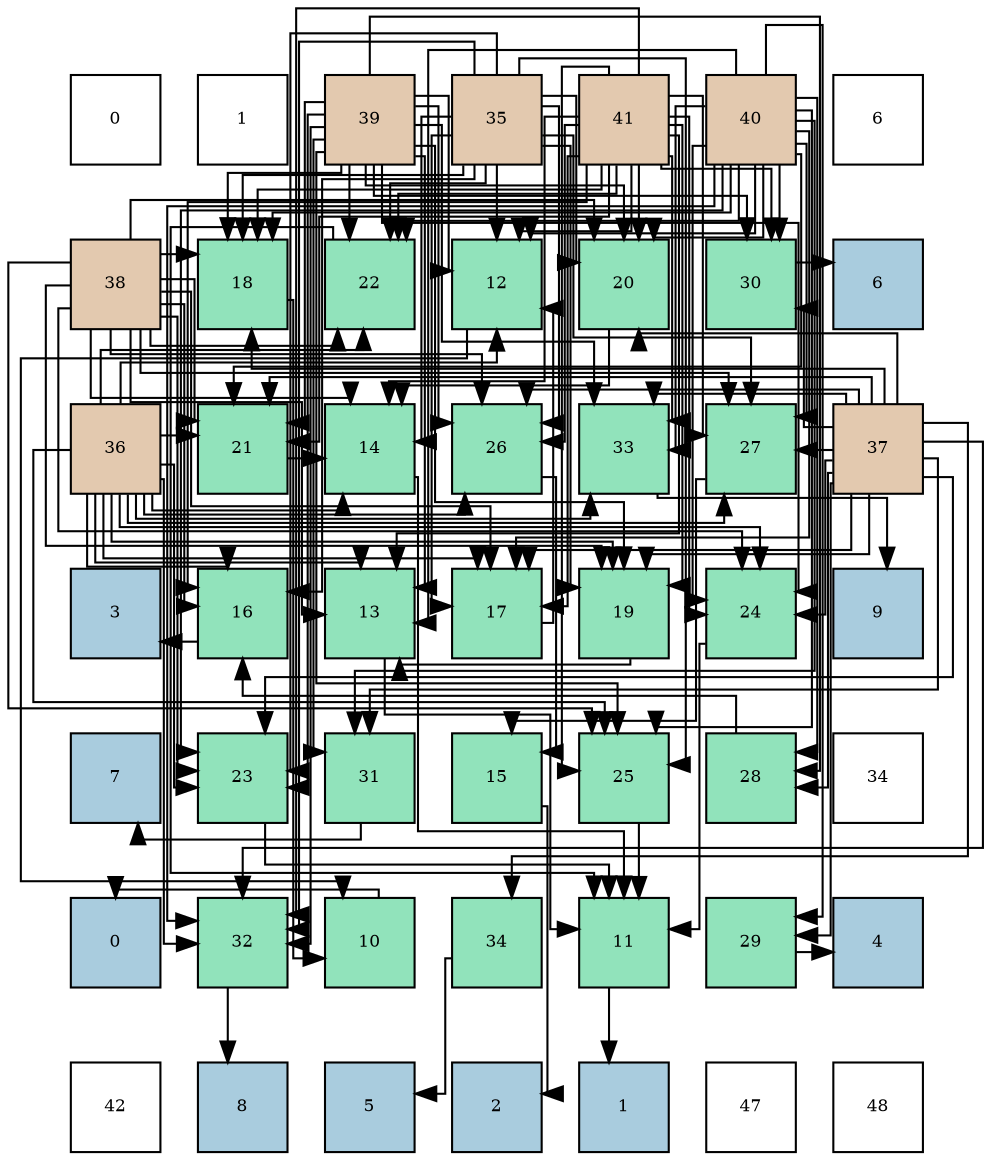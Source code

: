 digraph layout{
 rankdir=TB;
 splines=ortho;
 node [style=filled shape=square fixedsize=true width=0.6];
0[label="0", fontsize=8, fillcolor="#ffffff"];
1[label="1", fontsize=8, fillcolor="#ffffff"];
2[label="39", fontsize=8, fillcolor="#e3c9af"];
3[label="35", fontsize=8, fillcolor="#e3c9af"];
4[label="41", fontsize=8, fillcolor="#e3c9af"];
5[label="40", fontsize=8, fillcolor="#e3c9af"];
6[label="6", fontsize=8, fillcolor="#ffffff"];
7[label="38", fontsize=8, fillcolor="#e3c9af"];
8[label="18", fontsize=8, fillcolor="#91e3bb"];
9[label="22", fontsize=8, fillcolor="#91e3bb"];
10[label="12", fontsize=8, fillcolor="#91e3bb"];
11[label="20", fontsize=8, fillcolor="#91e3bb"];
12[label="30", fontsize=8, fillcolor="#91e3bb"];
13[label="6", fontsize=8, fillcolor="#a9ccde"];
14[label="36", fontsize=8, fillcolor="#e3c9af"];
15[label="21", fontsize=8, fillcolor="#91e3bb"];
16[label="14", fontsize=8, fillcolor="#91e3bb"];
17[label="26", fontsize=8, fillcolor="#91e3bb"];
18[label="33", fontsize=8, fillcolor="#91e3bb"];
19[label="27", fontsize=8, fillcolor="#91e3bb"];
20[label="37", fontsize=8, fillcolor="#e3c9af"];
21[label="3", fontsize=8, fillcolor="#a9ccde"];
22[label="16", fontsize=8, fillcolor="#91e3bb"];
23[label="13", fontsize=8, fillcolor="#91e3bb"];
24[label="17", fontsize=8, fillcolor="#91e3bb"];
25[label="19", fontsize=8, fillcolor="#91e3bb"];
26[label="24", fontsize=8, fillcolor="#91e3bb"];
27[label="9", fontsize=8, fillcolor="#a9ccde"];
28[label="7", fontsize=8, fillcolor="#a9ccde"];
29[label="23", fontsize=8, fillcolor="#91e3bb"];
30[label="31", fontsize=8, fillcolor="#91e3bb"];
31[label="15", fontsize=8, fillcolor="#91e3bb"];
32[label="25", fontsize=8, fillcolor="#91e3bb"];
33[label="28", fontsize=8, fillcolor="#91e3bb"];
34[label="34", fontsize=8, fillcolor="#ffffff"];
35[label="0", fontsize=8, fillcolor="#a9ccde"];
36[label="32", fontsize=8, fillcolor="#91e3bb"];
37[label="10", fontsize=8, fillcolor="#91e3bb"];
38[label="34", fontsize=8, fillcolor="#91e3bb"];
39[label="11", fontsize=8, fillcolor="#91e3bb"];
40[label="29", fontsize=8, fillcolor="#91e3bb"];
41[label="4", fontsize=8, fillcolor="#a9ccde"];
42[label="42", fontsize=8, fillcolor="#ffffff"];
43[label="8", fontsize=8, fillcolor="#a9ccde"];
44[label="5", fontsize=8, fillcolor="#a9ccde"];
45[label="2", fontsize=8, fillcolor="#a9ccde"];
46[label="1", fontsize=8, fillcolor="#a9ccde"];
47[label="47", fontsize=8, fillcolor="#ffffff"];
48[label="48", fontsize=8, fillcolor="#ffffff"];
edge [constraint=false, style=vis];37 -> 35;
39 -> 46;
10 -> 37;
23 -> 39;
16 -> 39;
31 -> 45;
22 -> 21;
24 -> 10;
8 -> 37;
25 -> 23;
11 -> 16;
15 -> 16;
9 -> 39;
29 -> 39;
26 -> 39;
32 -> 39;
17 -> 31;
19 -> 31;
33 -> 22;
40 -> 41;
12 -> 13;
30 -> 28;
36 -> 43;
18 -> 27;
38 -> 44;
3 -> 10;
3 -> 16;
3 -> 22;
3 -> 24;
3 -> 8;
3 -> 25;
3 -> 11;
3 -> 9;
3 -> 29;
3 -> 32;
3 -> 17;
3 -> 19;
3 -> 36;
14 -> 10;
14 -> 23;
14 -> 16;
14 -> 22;
14 -> 24;
14 -> 25;
14 -> 15;
14 -> 9;
14 -> 29;
14 -> 26;
14 -> 32;
14 -> 17;
14 -> 19;
14 -> 36;
14 -> 18;
20 -> 24;
20 -> 8;
20 -> 25;
20 -> 11;
20 -> 15;
20 -> 29;
20 -> 26;
20 -> 17;
20 -> 19;
20 -> 33;
20 -> 40;
20 -> 12;
20 -> 30;
20 -> 36;
20 -> 18;
20 -> 38;
7 -> 23;
7 -> 16;
7 -> 22;
7 -> 24;
7 -> 8;
7 -> 25;
7 -> 11;
7 -> 15;
7 -> 9;
7 -> 29;
7 -> 26;
7 -> 32;
7 -> 17;
7 -> 19;
2 -> 10;
2 -> 23;
2 -> 8;
2 -> 25;
2 -> 11;
2 -> 15;
2 -> 9;
2 -> 29;
2 -> 26;
2 -> 32;
2 -> 17;
2 -> 33;
2 -> 12;
2 -> 30;
2 -> 36;
2 -> 18;
5 -> 10;
5 -> 23;
5 -> 24;
5 -> 8;
5 -> 11;
5 -> 15;
5 -> 9;
5 -> 29;
5 -> 26;
5 -> 32;
5 -> 19;
5 -> 33;
5 -> 40;
5 -> 12;
5 -> 30;
5 -> 36;
5 -> 18;
4 -> 10;
4 -> 23;
4 -> 16;
4 -> 22;
4 -> 24;
4 -> 8;
4 -> 25;
4 -> 11;
4 -> 15;
4 -> 9;
4 -> 26;
4 -> 32;
4 -> 17;
4 -> 19;
4 -> 12;
4 -> 36;
4 -> 18;
edge [constraint=true, style=invis];
0 -> 7 -> 14 -> 21 -> 28 -> 35 -> 42;
1 -> 8 -> 15 -> 22 -> 29 -> 36 -> 43;
2 -> 9 -> 16 -> 23 -> 30 -> 37 -> 44;
3 -> 10 -> 17 -> 24 -> 31 -> 38 -> 45;
4 -> 11 -> 18 -> 25 -> 32 -> 39 -> 46;
5 -> 12 -> 19 -> 26 -> 33 -> 40 -> 47;
6 -> 13 -> 20 -> 27 -> 34 -> 41 -> 48;
rank = same {0 -> 1 -> 2 -> 3 -> 4 -> 5 -> 6};
rank = same {7 -> 8 -> 9 -> 10 -> 11 -> 12 -> 13};
rank = same {14 -> 15 -> 16 -> 17 -> 18 -> 19 -> 20};
rank = same {21 -> 22 -> 23 -> 24 -> 25 -> 26 -> 27};
rank = same {28 -> 29 -> 30 -> 31 -> 32 -> 33 -> 34};
rank = same {35 -> 36 -> 37 -> 38 -> 39 -> 40 -> 41};
rank = same {42 -> 43 -> 44 -> 45 -> 46 -> 47 -> 48};
}